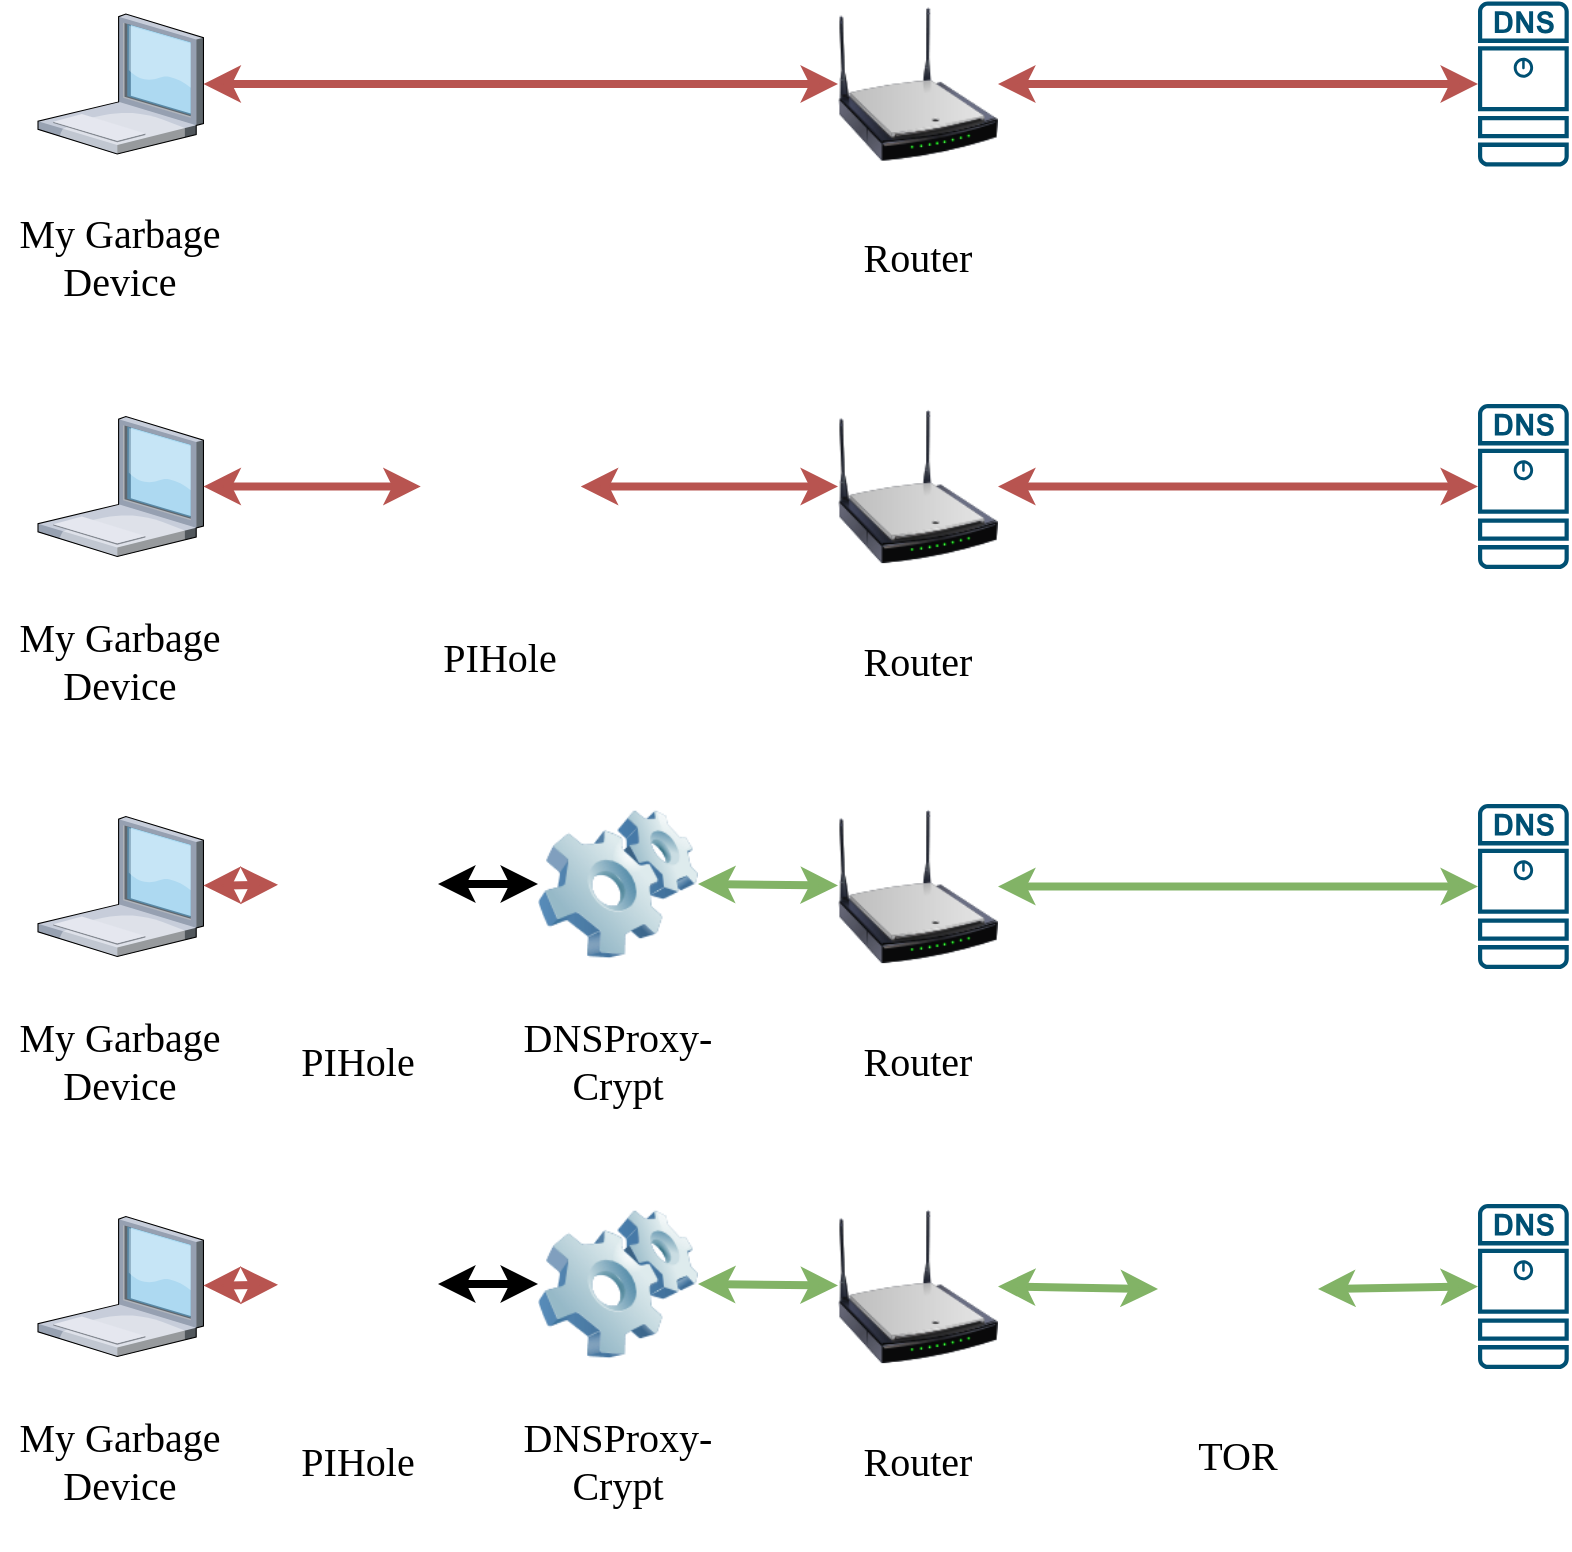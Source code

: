 <mxfile version="13.0.1" type="device"><diagram id="bFe1CfLjFm6bfhNyYQ7B" name="Page-1"><mxGraphModel dx="996" dy="694" grid="1" gridSize="10" guides="1" tooltips="1" connect="1" arrows="1" fold="1" page="1" pageScale="1" pageWidth="850" pageHeight="1100" math="0" shadow="0"><root><mxCell id="0"/><mxCell id="1" parent="0"/><mxCell id="LxT6PpcG_o6lB5qNp4bJ-1" value="" style="verticalLabelPosition=bottom;aspect=fixed;html=1;verticalAlign=top;strokeColor=none;align=center;outlineConnect=0;shape=mxgraph.citrix.laptop_1;" vertex="1" parent="1"><mxGeometry x="40" y="45" width="82.73" height="70" as="geometry"/></mxCell><mxCell id="LxT6PpcG_o6lB5qNp4bJ-2" value="" style="image;html=1;labelBackgroundColor=#ffffff;image=img/lib/clip_art/networking/Wireless_Router_N_128x128.png" vertex="1" parent="1"><mxGeometry x="440" y="40" width="80" height="80" as="geometry"/></mxCell><mxCell id="LxT6PpcG_o6lB5qNp4bJ-3" value="" style="endArrow=classic;startArrow=classic;html=1;strokeWidth=4;fillColor=#f8cecc;strokeColor=#b85450;" edge="1" parent="1" source="LxT6PpcG_o6lB5qNp4bJ-1" target="LxT6PpcG_o6lB5qNp4bJ-2"><mxGeometry width="50" height="50" relative="1" as="geometry"><mxPoint x="400" y="380" as="sourcePoint"/><mxPoint x="450" y="330" as="targetPoint"/></mxGeometry></mxCell><mxCell id="LxT6PpcG_o6lB5qNp4bJ-4" value="" style="points=[[0.015,0.015,0],[0.985,0.015,0],[0.985,0.985,0],[0.015,0.985,0],[0.25,0,0],[0.5,0,0],[0.75,0,0],[1,0.25,0],[1,0.5,0],[1,0.75,0],[0.75,1,0],[0.5,1,0],[0.25,1,0],[0,0.75,0],[0,0.5,0],[0,0.25,0]];verticalLabelPosition=bottom;html=1;verticalAlign=top;aspect=fixed;align=center;pointerEvents=1;shape=mxgraph.cisco19.dns_server;fillColor=#005073;strokeColor=none;" vertex="1" parent="1"><mxGeometry x="760" y="38.75" width="45.38" height="82.5" as="geometry"/></mxCell><mxCell id="LxT6PpcG_o6lB5qNp4bJ-5" value="" style="endArrow=classic;startArrow=classic;html=1;exitX=1;exitY=0.5;exitDx=0;exitDy=0;entryX=0;entryY=0.5;entryDx=0;entryDy=0;entryPerimeter=0;fillColor=#f8cecc;strokeColor=#b85450;strokeWidth=4;" edge="1" parent="1" source="LxT6PpcG_o6lB5qNp4bJ-2" target="LxT6PpcG_o6lB5qNp4bJ-4"><mxGeometry width="50" height="50" relative="1" as="geometry"><mxPoint x="400" y="380" as="sourcePoint"/><mxPoint x="450" y="330" as="targetPoint"/></mxGeometry></mxCell><mxCell id="LxT6PpcG_o6lB5qNp4bJ-6" value="&lt;font style=&quot;font-size: 20px&quot; face=&quot;Comic Sans MS&quot;&gt;My Garbage Device&lt;/font&gt;" style="text;html=1;strokeColor=none;fillColor=none;align=center;verticalAlign=middle;whiteSpace=wrap;rounded=0;" vertex="1" parent="1"><mxGeometry x="21.37" y="121.25" width="120" height="90" as="geometry"/></mxCell><mxCell id="LxT6PpcG_o6lB5qNp4bJ-7" value="&lt;font style=&quot;font-size: 20px&quot; face=&quot;Comic Sans MS&quot;&gt;Router&lt;/font&gt;" style="text;html=1;strokeColor=none;fillColor=none;align=center;verticalAlign=middle;whiteSpace=wrap;rounded=0;" vertex="1" parent="1"><mxGeometry x="420" y="121.25" width="120" height="90" as="geometry"/></mxCell><mxCell id="LxT6PpcG_o6lB5qNp4bJ-8" value="" style="verticalLabelPosition=bottom;aspect=fixed;html=1;verticalAlign=top;strokeColor=none;align=center;outlineConnect=0;shape=mxgraph.citrix.laptop_1;" vertex="1" parent="1"><mxGeometry x="40" y="246.25" width="82.73" height="70" as="geometry"/></mxCell><mxCell id="LxT6PpcG_o6lB5qNp4bJ-9" value="" style="image;html=1;labelBackgroundColor=#ffffff;image=img/lib/clip_art/networking/Wireless_Router_N_128x128.png" vertex="1" parent="1"><mxGeometry x="440" y="241.25" width="80" height="80" as="geometry"/></mxCell><mxCell id="LxT6PpcG_o6lB5qNp4bJ-10" value="" style="endArrow=classic;startArrow=classic;html=1;strokeWidth=4;fillColor=#f8cecc;strokeColor=#b85450;entryX=0;entryY=0.5;entryDx=0;entryDy=0;" edge="1" parent="1" source="LxT6PpcG_o6lB5qNp4bJ-8" target="LxT6PpcG_o6lB5qNp4bJ-15"><mxGeometry width="50" height="50" relative="1" as="geometry"><mxPoint x="400" y="581.25" as="sourcePoint"/><mxPoint x="450" y="531.25" as="targetPoint"/></mxGeometry></mxCell><mxCell id="LxT6PpcG_o6lB5qNp4bJ-11" value="" style="points=[[0.015,0.015,0],[0.985,0.015,0],[0.985,0.985,0],[0.015,0.985,0],[0.25,0,0],[0.5,0,0],[0.75,0,0],[1,0.25,0],[1,0.5,0],[1,0.75,0],[0.75,1,0],[0.5,1,0],[0.25,1,0],[0,0.75,0],[0,0.5,0],[0,0.25,0]];verticalLabelPosition=bottom;html=1;verticalAlign=top;aspect=fixed;align=center;pointerEvents=1;shape=mxgraph.cisco19.dns_server;fillColor=#005073;strokeColor=none;" vertex="1" parent="1"><mxGeometry x="760" y="240" width="45.38" height="82.5" as="geometry"/></mxCell><mxCell id="LxT6PpcG_o6lB5qNp4bJ-12" value="" style="endArrow=classic;startArrow=classic;html=1;exitX=1;exitY=0.5;exitDx=0;exitDy=0;entryX=0;entryY=0.5;entryDx=0;entryDy=0;entryPerimeter=0;fillColor=#f8cecc;strokeColor=#b85450;strokeWidth=4;" edge="1" parent="1" source="LxT6PpcG_o6lB5qNp4bJ-9" target="LxT6PpcG_o6lB5qNp4bJ-11"><mxGeometry width="50" height="50" relative="1" as="geometry"><mxPoint x="400" y="581.25" as="sourcePoint"/><mxPoint x="450" y="531.25" as="targetPoint"/></mxGeometry></mxCell><mxCell id="LxT6PpcG_o6lB5qNp4bJ-13" value="&lt;font style=&quot;font-size: 20px&quot; face=&quot;Comic Sans MS&quot;&gt;My Garbage Device&lt;/font&gt;" style="text;html=1;strokeColor=none;fillColor=none;align=center;verticalAlign=middle;whiteSpace=wrap;rounded=0;" vertex="1" parent="1"><mxGeometry x="21.37" y="322.5" width="120" height="90" as="geometry"/></mxCell><mxCell id="LxT6PpcG_o6lB5qNp4bJ-14" value="&lt;font style=&quot;font-size: 20px&quot; face=&quot;Comic Sans MS&quot;&gt;Router&lt;/font&gt;" style="text;html=1;strokeColor=none;fillColor=none;align=center;verticalAlign=middle;whiteSpace=wrap;rounded=0;" vertex="1" parent="1"><mxGeometry x="420" y="322.5" width="120" height="90" as="geometry"/></mxCell><mxCell id="LxT6PpcG_o6lB5qNp4bJ-15" value="" style="shape=image;html=1;verticalAlign=top;verticalLabelPosition=bottom;labelBackgroundColor=#ffffff;imageAspect=0;aspect=fixed;image=https://cdn4.iconfinder.com/data/icons/logos-and-brands/512/272_Raspberry_Pi_logo-128.png" vertex="1" parent="1"><mxGeometry x="231.37" y="241.25" width="80" height="80" as="geometry"/></mxCell><mxCell id="LxT6PpcG_o6lB5qNp4bJ-16" value="&lt;font style=&quot;font-size: 20px&quot; face=&quot;Comic Sans MS&quot;&gt;PIHole&lt;/font&gt;" style="text;html=1;strokeColor=none;fillColor=none;align=center;verticalAlign=middle;whiteSpace=wrap;rounded=0;" vertex="1" parent="1"><mxGeometry x="211.37" y="321.25" width="120" height="90" as="geometry"/></mxCell><mxCell id="LxT6PpcG_o6lB5qNp4bJ-17" value="" style="verticalLabelPosition=bottom;aspect=fixed;html=1;verticalAlign=top;strokeColor=none;align=center;outlineConnect=0;shape=mxgraph.citrix.laptop_1;" vertex="1" parent="1"><mxGeometry x="40" y="446.25" width="82.73" height="70" as="geometry"/></mxCell><mxCell id="LxT6PpcG_o6lB5qNp4bJ-18" value="" style="image;html=1;labelBackgroundColor=#ffffff;image=img/lib/clip_art/networking/Wireless_Router_N_128x128.png" vertex="1" parent="1"><mxGeometry x="440" y="441.25" width="80" height="80" as="geometry"/></mxCell><mxCell id="LxT6PpcG_o6lB5qNp4bJ-19" value="" style="endArrow=classic;startArrow=classic;html=1;strokeWidth=4;fillColor=#d5e8d4;strokeColor=#82b366;exitX=1;exitY=0.5;exitDx=0;exitDy=0;" edge="1" parent="1" source="LxT6PpcG_o6lB5qNp4bJ-26" target="LxT6PpcG_o6lB5qNp4bJ-18"><mxGeometry width="50" height="50" relative="1" as="geometry"><mxPoint x="400" y="781.25" as="sourcePoint"/><mxPoint x="450" y="731.25" as="targetPoint"/></mxGeometry></mxCell><mxCell id="LxT6PpcG_o6lB5qNp4bJ-20" value="" style="points=[[0.015,0.015,0],[0.985,0.015,0],[0.985,0.985,0],[0.015,0.985,0],[0.25,0,0],[0.5,0,0],[0.75,0,0],[1,0.25,0],[1,0.5,0],[1,0.75,0],[0.75,1,0],[0.5,1,0],[0.25,1,0],[0,0.75,0],[0,0.5,0],[0,0.25,0]];verticalLabelPosition=bottom;html=1;verticalAlign=top;aspect=fixed;align=center;pointerEvents=1;shape=mxgraph.cisco19.dns_server;fillColor=#005073;strokeColor=none;" vertex="1" parent="1"><mxGeometry x="760" y="440" width="45.38" height="82.5" as="geometry"/></mxCell><mxCell id="LxT6PpcG_o6lB5qNp4bJ-21" value="" style="endArrow=classic;startArrow=classic;html=1;exitX=1;exitY=0.5;exitDx=0;exitDy=0;entryX=0;entryY=0.5;entryDx=0;entryDy=0;entryPerimeter=0;fillColor=#d5e8d4;strokeColor=#82b366;strokeWidth=4;" edge="1" parent="1" source="LxT6PpcG_o6lB5qNp4bJ-18" target="LxT6PpcG_o6lB5qNp4bJ-20"><mxGeometry width="50" height="50" relative="1" as="geometry"><mxPoint x="400" y="781.25" as="sourcePoint"/><mxPoint x="450" y="731.25" as="targetPoint"/></mxGeometry></mxCell><mxCell id="LxT6PpcG_o6lB5qNp4bJ-22" value="&lt;font style=&quot;font-size: 20px&quot; face=&quot;Comic Sans MS&quot;&gt;My Garbage Device&lt;/font&gt;" style="text;html=1;strokeColor=none;fillColor=none;align=center;verticalAlign=middle;whiteSpace=wrap;rounded=0;" vertex="1" parent="1"><mxGeometry x="21.37" y="522.5" width="120" height="90" as="geometry"/></mxCell><mxCell id="LxT6PpcG_o6lB5qNp4bJ-23" value="&lt;font style=&quot;font-size: 20px&quot; face=&quot;Comic Sans MS&quot;&gt;Router&lt;/font&gt;" style="text;html=1;strokeColor=none;fillColor=none;align=center;verticalAlign=middle;whiteSpace=wrap;rounded=0;" vertex="1" parent="1"><mxGeometry x="420" y="522.5" width="120" height="90" as="geometry"/></mxCell><mxCell id="LxT6PpcG_o6lB5qNp4bJ-25" value="&lt;font style=&quot;font-size: 20px&quot; face=&quot;Comic Sans MS&quot;&gt;PIHole&lt;/font&gt;" style="text;html=1;strokeColor=none;fillColor=none;align=center;verticalAlign=middle;whiteSpace=wrap;rounded=0;" vertex="1" parent="1"><mxGeometry x="140" y="522.5" width="120" height="90" as="geometry"/></mxCell><mxCell id="LxT6PpcG_o6lB5qNp4bJ-26" value="" style="image;html=1;labelBackgroundColor=#ffffff;image=img/lib/clip_art/computers/Software_128x128.png" vertex="1" parent="1"><mxGeometry x="290" y="440" width="80" height="80" as="geometry"/></mxCell><mxCell id="LxT6PpcG_o6lB5qNp4bJ-24" value="" style="shape=image;html=1;verticalAlign=top;verticalLabelPosition=bottom;labelBackgroundColor=#ffffff;imageAspect=0;aspect=fixed;image=https://cdn4.iconfinder.com/data/icons/logos-and-brands/512/272_Raspberry_Pi_logo-128.png" vertex="1" parent="1"><mxGeometry x="160" y="440" width="80" height="80" as="geometry"/></mxCell><mxCell id="LxT6PpcG_o6lB5qNp4bJ-27" value="" style="endArrow=classic;startArrow=classic;html=1;strokeWidth=4;fillColor=#f8cecc;strokeColor=#b85450;" edge="1" parent="1" source="LxT6PpcG_o6lB5qNp4bJ-17" target="LxT6PpcG_o6lB5qNp4bJ-24"><mxGeometry width="50" height="50" relative="1" as="geometry"><mxPoint x="122.73" y="481.25" as="sourcePoint"/><mxPoint x="440" y="481.25" as="targetPoint"/></mxGeometry></mxCell><mxCell id="LxT6PpcG_o6lB5qNp4bJ-29" value="&lt;font style=&quot;font-size: 20px&quot; face=&quot;Comic Sans MS&quot;&gt;DNSProxy-Crypt&lt;/font&gt;" style="text;html=1;strokeColor=none;fillColor=none;align=center;verticalAlign=middle;whiteSpace=wrap;rounded=0;" vertex="1" parent="1"><mxGeometry x="270" y="522.5" width="120" height="90" as="geometry"/></mxCell><mxCell id="LxT6PpcG_o6lB5qNp4bJ-30" value="" style="endArrow=classic;startArrow=classic;html=1;strokeWidth=4;exitX=1;exitY=0.5;exitDx=0;exitDy=0;entryX=0;entryY=0.5;entryDx=0;entryDy=0;" edge="1" parent="1" source="LxT6PpcG_o6lB5qNp4bJ-24" target="LxT6PpcG_o6lB5qNp4bJ-26"><mxGeometry width="50" height="50" relative="1" as="geometry"><mxPoint x="400" y="360" as="sourcePoint"/><mxPoint x="450" y="310" as="targetPoint"/></mxGeometry></mxCell><mxCell id="LxT6PpcG_o6lB5qNp4bJ-31" value="" style="verticalLabelPosition=bottom;aspect=fixed;html=1;verticalAlign=top;strokeColor=none;align=center;outlineConnect=0;shape=mxgraph.citrix.laptop_1;" vertex="1" parent="1"><mxGeometry x="40" y="646.25" width="82.73" height="70" as="geometry"/></mxCell><mxCell id="LxT6PpcG_o6lB5qNp4bJ-32" value="" style="image;html=1;labelBackgroundColor=#ffffff;image=img/lib/clip_art/networking/Wireless_Router_N_128x128.png" vertex="1" parent="1"><mxGeometry x="440" y="641.25" width="80" height="80" as="geometry"/></mxCell><mxCell id="LxT6PpcG_o6lB5qNp4bJ-33" value="" style="endArrow=classic;startArrow=classic;html=1;strokeWidth=4;fillColor=#d5e8d4;strokeColor=#82b366;exitX=1;exitY=0.5;exitDx=0;exitDy=0;" edge="1" parent="1" source="LxT6PpcG_o6lB5qNp4bJ-39" target="LxT6PpcG_o6lB5qNp4bJ-32"><mxGeometry width="50" height="50" relative="1" as="geometry"><mxPoint x="400" y="981.25" as="sourcePoint"/><mxPoint x="450" y="931.25" as="targetPoint"/></mxGeometry></mxCell><mxCell id="LxT6PpcG_o6lB5qNp4bJ-34" value="" style="points=[[0.015,0.015,0],[0.985,0.015,0],[0.985,0.985,0],[0.015,0.985,0],[0.25,0,0],[0.5,0,0],[0.75,0,0],[1,0.25,0],[1,0.5,0],[1,0.75,0],[0.75,1,0],[0.5,1,0],[0.25,1,0],[0,0.75,0],[0,0.5,0],[0,0.25,0]];verticalLabelPosition=bottom;html=1;verticalAlign=top;aspect=fixed;align=center;pointerEvents=1;shape=mxgraph.cisco19.dns_server;fillColor=#005073;strokeColor=none;" vertex="1" parent="1"><mxGeometry x="760" y="640" width="45.38" height="82.5" as="geometry"/></mxCell><mxCell id="LxT6PpcG_o6lB5qNp4bJ-35" value="" style="endArrow=classic;startArrow=classic;html=1;exitX=1;exitY=0.5;exitDx=0;exitDy=0;entryX=0;entryY=0.5;entryDx=0;entryDy=0;fillColor=#d5e8d4;strokeColor=#82b366;strokeWidth=4;" edge="1" parent="1" source="LxT6PpcG_o6lB5qNp4bJ-32" target="LxT6PpcG_o6lB5qNp4bJ-44"><mxGeometry width="50" height="50" relative="1" as="geometry"><mxPoint x="400" y="981.25" as="sourcePoint"/><mxPoint x="450" y="931.25" as="targetPoint"/></mxGeometry></mxCell><mxCell id="LxT6PpcG_o6lB5qNp4bJ-36" value="&lt;font style=&quot;font-size: 20px&quot; face=&quot;Comic Sans MS&quot;&gt;My Garbage Device&lt;/font&gt;" style="text;html=1;strokeColor=none;fillColor=none;align=center;verticalAlign=middle;whiteSpace=wrap;rounded=0;" vertex="1" parent="1"><mxGeometry x="21.37" y="722.5" width="120" height="90" as="geometry"/></mxCell><mxCell id="LxT6PpcG_o6lB5qNp4bJ-37" value="&lt;font style=&quot;font-size: 20px&quot; face=&quot;Comic Sans MS&quot;&gt;Router&lt;/font&gt;" style="text;html=1;strokeColor=none;fillColor=none;align=center;verticalAlign=middle;whiteSpace=wrap;rounded=0;" vertex="1" parent="1"><mxGeometry x="420" y="722.5" width="120" height="90" as="geometry"/></mxCell><mxCell id="LxT6PpcG_o6lB5qNp4bJ-38" value="&lt;font style=&quot;font-size: 20px&quot; face=&quot;Comic Sans MS&quot;&gt;PIHole&lt;/font&gt;" style="text;html=1;strokeColor=none;fillColor=none;align=center;verticalAlign=middle;whiteSpace=wrap;rounded=0;" vertex="1" parent="1"><mxGeometry x="140" y="722.5" width="120" height="90" as="geometry"/></mxCell><mxCell id="LxT6PpcG_o6lB5qNp4bJ-39" value="" style="image;html=1;labelBackgroundColor=#ffffff;image=img/lib/clip_art/computers/Software_128x128.png" vertex="1" parent="1"><mxGeometry x="290" y="640" width="80" height="80" as="geometry"/></mxCell><mxCell id="LxT6PpcG_o6lB5qNp4bJ-40" value="" style="shape=image;html=1;verticalAlign=top;verticalLabelPosition=bottom;labelBackgroundColor=#ffffff;imageAspect=0;aspect=fixed;image=https://cdn4.iconfinder.com/data/icons/logos-and-brands/512/272_Raspberry_Pi_logo-128.png" vertex="1" parent="1"><mxGeometry x="160" y="640" width="80" height="80" as="geometry"/></mxCell><mxCell id="LxT6PpcG_o6lB5qNp4bJ-41" value="" style="endArrow=classic;startArrow=classic;html=1;strokeWidth=4;fillColor=#f8cecc;strokeColor=#b85450;" edge="1" parent="1" source="LxT6PpcG_o6lB5qNp4bJ-31" target="LxT6PpcG_o6lB5qNp4bJ-40"><mxGeometry width="50" height="50" relative="1" as="geometry"><mxPoint x="122.73" y="681.25" as="sourcePoint"/><mxPoint x="440" y="681.25" as="targetPoint"/></mxGeometry></mxCell><mxCell id="LxT6PpcG_o6lB5qNp4bJ-42" value="&lt;font style=&quot;font-size: 20px&quot; face=&quot;Comic Sans MS&quot;&gt;DNSProxy-Crypt&lt;/font&gt;" style="text;html=1;strokeColor=none;fillColor=none;align=center;verticalAlign=middle;whiteSpace=wrap;rounded=0;" vertex="1" parent="1"><mxGeometry x="270" y="722.5" width="120" height="90" as="geometry"/></mxCell><mxCell id="LxT6PpcG_o6lB5qNp4bJ-43" value="" style="endArrow=classic;startArrow=classic;html=1;strokeWidth=4;exitX=1;exitY=0.5;exitDx=0;exitDy=0;entryX=0;entryY=0.5;entryDx=0;entryDy=0;" edge="1" parent="1" source="LxT6PpcG_o6lB5qNp4bJ-40" target="LxT6PpcG_o6lB5qNp4bJ-39"><mxGeometry width="50" height="50" relative="1" as="geometry"><mxPoint x="400" y="560" as="sourcePoint"/><mxPoint x="450" y="510" as="targetPoint"/></mxGeometry></mxCell><mxCell id="LxT6PpcG_o6lB5qNp4bJ-44" value="" style="shape=image;html=1;verticalAlign=top;verticalLabelPosition=bottom;labelBackgroundColor=#ffffff;imageAspect=0;aspect=fixed;image=https://cdn0.iconfinder.com/data/icons/flat-round-system/512/tor-128.png" vertex="1" parent="1"><mxGeometry x="600" y="642.5" width="80" height="80" as="geometry"/></mxCell><mxCell id="LxT6PpcG_o6lB5qNp4bJ-45" value="" style="endArrow=classic;startArrow=classic;html=1;strokeWidth=4;entryX=0;entryY=0.5;entryDx=0;entryDy=0;exitX=1;exitY=0.5;exitDx=0;exitDy=0;fillColor=#f8cecc;strokeColor=#b85450;" edge="1" parent="1" source="LxT6PpcG_o6lB5qNp4bJ-15" target="LxT6PpcG_o6lB5qNp4bJ-9"><mxGeometry width="50" height="50" relative="1" as="geometry"><mxPoint x="400" y="500" as="sourcePoint"/><mxPoint x="450" y="450" as="targetPoint"/></mxGeometry></mxCell><mxCell id="LxT6PpcG_o6lB5qNp4bJ-46" value="" style="endArrow=classic;startArrow=classic;html=1;strokeWidth=4;entryX=0;entryY=0.5;entryDx=0;entryDy=0;entryPerimeter=0;exitX=1;exitY=0.5;exitDx=0;exitDy=0;fillColor=#d5e8d4;strokeColor=#82b366;" edge="1" parent="1" source="LxT6PpcG_o6lB5qNp4bJ-44" target="LxT6PpcG_o6lB5qNp4bJ-34"><mxGeometry width="50" height="50" relative="1" as="geometry"><mxPoint x="400" y="500" as="sourcePoint"/><mxPoint x="450" y="450" as="targetPoint"/></mxGeometry></mxCell><mxCell id="LxT6PpcG_o6lB5qNp4bJ-47" value="&lt;font style=&quot;font-size: 20px&quot; face=&quot;Comic Sans MS&quot;&gt;TOR&lt;/font&gt;" style="text;html=1;strokeColor=none;fillColor=none;align=center;verticalAlign=middle;whiteSpace=wrap;rounded=0;" vertex="1" parent="1"><mxGeometry x="580" y="720" width="120" height="90" as="geometry"/></mxCell></root></mxGraphModel></diagram></mxfile>